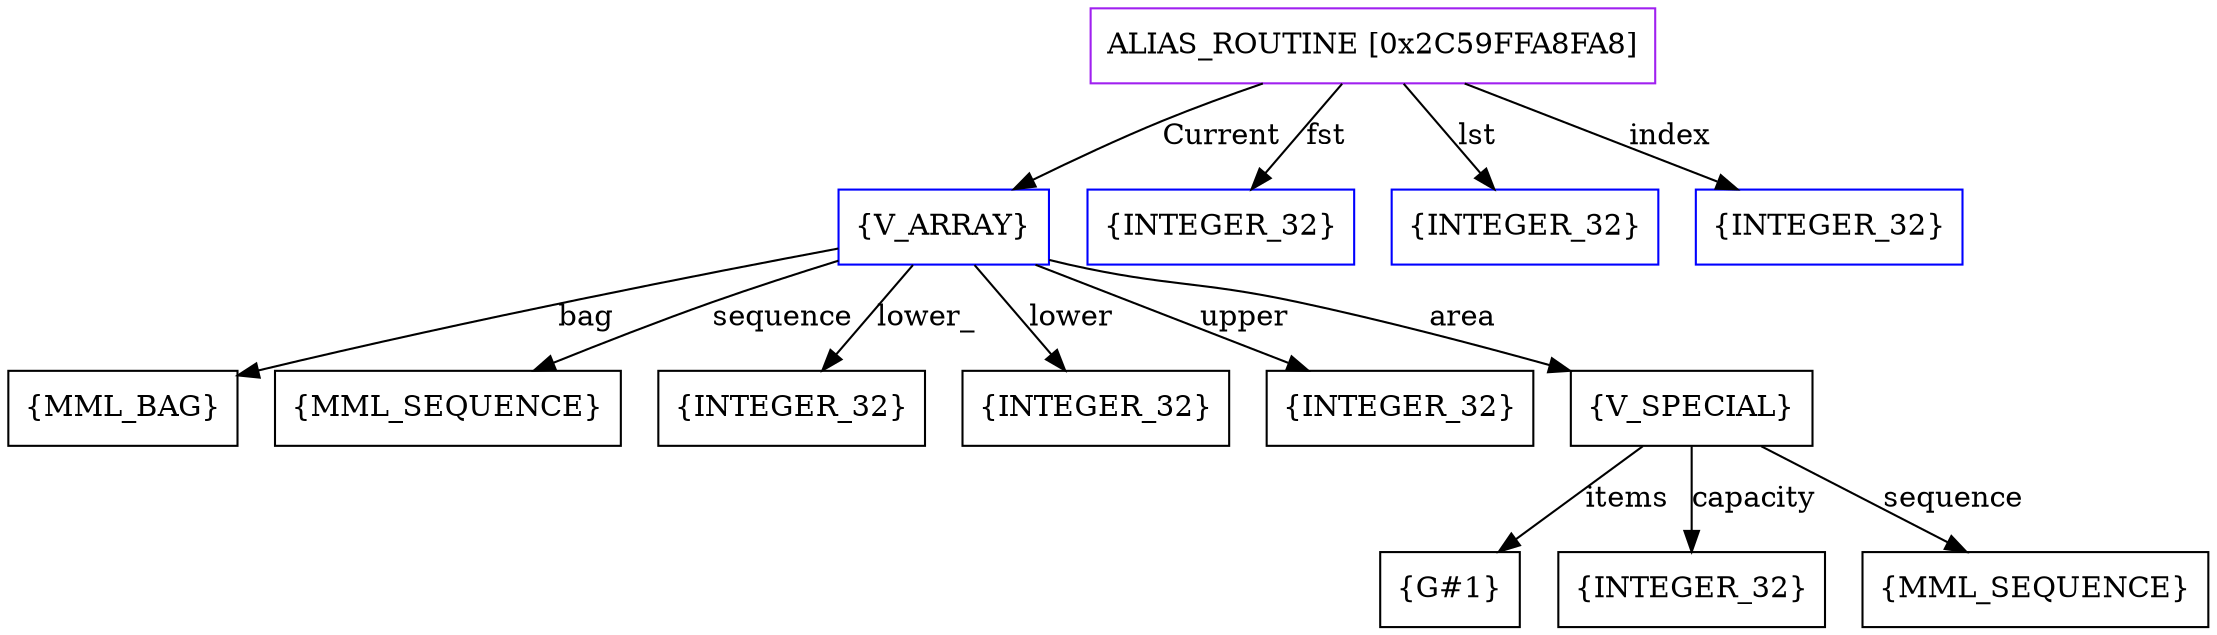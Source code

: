 digraph g {
	node [shape=box]
	b1[color=purple label=<ALIAS_ROUTINE [0x2C59FFA8FA8]>]
	b2[color=blue label=<{V_ARRAY}>]
	b3[label=<{MML_BAG}>]
	b4[label=<{MML_SEQUENCE}>]
	b5[label=<{INTEGER_32}>]
	b6[label=<{INTEGER_32}>]
	b7[label=<{INTEGER_32}>]
	b8[label=<{V_SPECIAL}>]
	b9[label=<{G#1}>]
	b10[label=<{INTEGER_32}>]
	b11[label=<{MML_SEQUENCE}>]
	b12[color=blue label=<{INTEGER_32}>]
	b13[color=blue label=<{INTEGER_32}>]
	b14[color=blue label=<{INTEGER_32}>]
	b1->b2[label=<Current>]
	b2->b3[label=<bag>]
	b2->b4[label=<sequence>]
	b2->b5[label=<lower_>]
	b2->b6[label=<lower>]
	b2->b7[label=<upper>]
	b2->b8[label=<area>]
	b8->b9[label=<items>]
	b8->b10[label=<capacity>]
	b8->b11[label=<sequence>]
	b1->b12[label=<fst>]
	b1->b13[label=<lst>]
	b1->b14[label=<index>]
}
